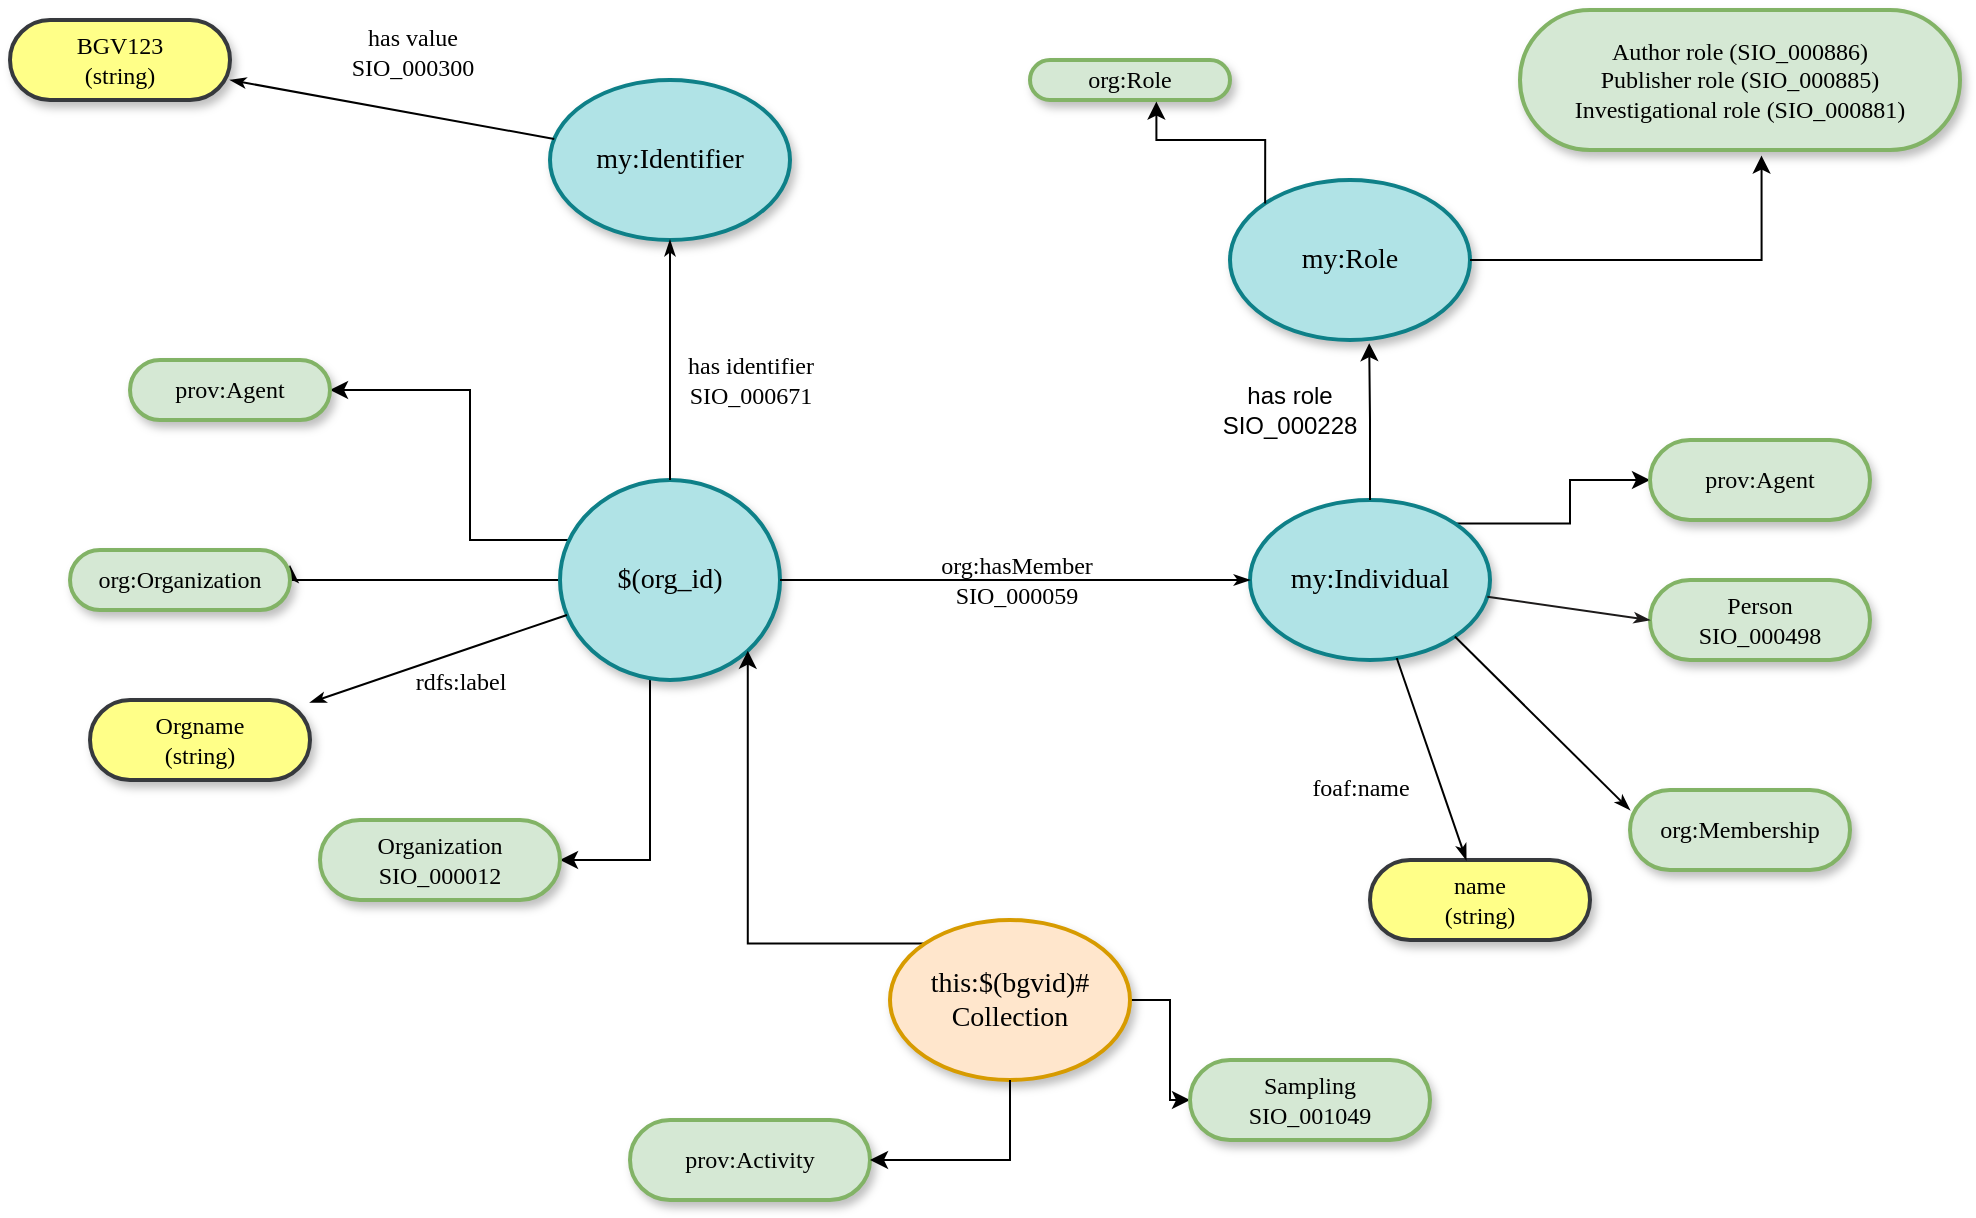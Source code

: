 <mxfile scale="1" border="0" version="24.2.5" type="device">
  <diagram name="Page-1" id="ad52d381-51e7-2e0d-a935-2d0ddd2fd229">
    <mxGraphModel dx="1050" dy="629" grid="1" gridSize="10" guides="1" tooltips="1" connect="1" arrows="1" fold="1" page="1" pageScale="1" pageWidth="1100" pageHeight="850" background="none" math="0" shadow="0">
      <root>
        <mxCell id="0" />
        <mxCell id="1" parent="0" />
        <mxCell id="2c924340bb9dbf6c-1" value="&lt;span&gt;BGV123&lt;/span&gt;&lt;div&gt;&lt;span&gt;(string)&lt;/span&gt;&lt;/div&gt;" style="whiteSpace=wrap;html=1;rounded=1;shadow=1;comic=0;labelBackgroundColor=none;strokeWidth=2;fontFamily=Verdana;fontSize=12;align=center;arcSize=50;fillColor=#ffff88;strokeColor=#36393d;" parent="1" vertex="1">
          <mxGeometry x="60" y="40" width="110" height="40" as="geometry" />
        </mxCell>
        <mxCell id="2c924340bb9dbf6c-2" value="&lt;font style=&quot;font-size: 14px;&quot;&gt;my:Identifier&lt;/font&gt;" style="ellipse;whiteSpace=wrap;html=1;rounded=1;shadow=1;comic=0;labelBackgroundColor=none;strokeWidth=2;fontFamily=Verdana;fontSize=12;align=center;fillColor=#b0e3e6;strokeColor=#0e8088;" parent="1" vertex="1">
          <mxGeometry x="330" y="70" width="120" height="80" as="geometry" />
        </mxCell>
        <mxCell id="2c924340bb9dbf6c-3" value="&lt;span&gt;&lt;font style=&quot;font-size: 14px;&quot;&gt;my:Role&lt;/font&gt;&lt;/span&gt;" style="ellipse;whiteSpace=wrap;html=1;rounded=1;shadow=1;comic=0;labelBackgroundColor=none;strokeWidth=2;fontFamily=Verdana;fontSize=12;align=center;fillColor=#b0e3e6;strokeColor=#0e8088;" parent="1" vertex="1">
          <mxGeometry x="670" y="120" width="120" height="80" as="geometry" />
        </mxCell>
        <mxCell id="qhhZF5nLOxmZ0tWzn2sf-5" value="" style="edgeStyle=orthogonalEdgeStyle;rounded=0;orthogonalLoop=1;jettySize=auto;html=1;" parent="1" source="2c924340bb9dbf6c-4" target="2c924340bb9dbf6c-55" edge="1">
          <mxGeometry relative="1" as="geometry">
            <Array as="points">
              <mxPoint x="290" y="300" />
              <mxPoint x="290" y="225" />
            </Array>
          </mxGeometry>
        </mxCell>
        <mxCell id="qhhZF5nLOxmZ0tWzn2sf-10" style="edgeStyle=orthogonalEdgeStyle;rounded=0;orthogonalLoop=1;jettySize=auto;html=1;entryX=1;entryY=0.25;entryDx=0;entryDy=0;exitX=0.08;exitY=0.762;exitDx=0;exitDy=0;exitPerimeter=0;" parent="1" source="2c924340bb9dbf6c-4" target="2c924340bb9dbf6c-68" edge="1">
          <mxGeometry relative="1" as="geometry">
            <Array as="points">
              <mxPoint x="349" y="320" />
              <mxPoint x="240" y="320" />
            </Array>
          </mxGeometry>
        </mxCell>
        <mxCell id="qhhZF5nLOxmZ0tWzn2sf-11" style="edgeStyle=orthogonalEdgeStyle;rounded=0;orthogonalLoop=1;jettySize=auto;html=1;exitX=0.5;exitY=1;exitDx=0;exitDy=0;" parent="1" source="2c924340bb9dbf6c-4" target="qhhZF5nLOxmZ0tWzn2sf-8" edge="1">
          <mxGeometry relative="1" as="geometry">
            <Array as="points">
              <mxPoint x="380" y="330" />
            </Array>
          </mxGeometry>
        </mxCell>
        <mxCell id="2c924340bb9dbf6c-4" value="&lt;font style=&quot;font-size: 14px;&quot;&gt;$(org_id)&lt;/font&gt;" style="ellipse;whiteSpace=wrap;html=1;rounded=1;shadow=1;comic=0;labelBackgroundColor=none;strokeWidth=2;fontFamily=Verdana;fontSize=12;align=center;fillColor=#b0e3e6;strokeColor=#0e8088;" parent="1" vertex="1">
          <mxGeometry x="335" y="270" width="110" height="100" as="geometry" />
        </mxCell>
        <mxCell id="qhhZF5nLOxmZ0tWzn2sf-14" style="edgeStyle=orthogonalEdgeStyle;rounded=0;orthogonalLoop=1;jettySize=auto;html=1;exitX=1;exitY=0;exitDx=0;exitDy=0;entryX=0;entryY=0.5;entryDx=0;entryDy=0;" parent="1" source="2c924340bb9dbf6c-5" target="2c924340bb9dbf6c-17" edge="1">
          <mxGeometry relative="1" as="geometry" />
        </mxCell>
        <mxCell id="2c924340bb9dbf6c-5" value="&lt;span&gt;&lt;font style=&quot;font-size: 14px;&quot;&gt;my:Individual&lt;/font&gt;&lt;/span&gt;" style="ellipse;whiteSpace=wrap;html=1;rounded=1;shadow=1;comic=0;labelBackgroundColor=none;strokeWidth=2;fontFamily=Verdana;fontSize=12;align=center;fillColor=#b0e3e6;strokeColor=#0e8088;" parent="1" vertex="1">
          <mxGeometry x="680" y="280" width="120" height="80" as="geometry" />
        </mxCell>
        <mxCell id="2c924340bb9dbf6c-11" value="&lt;span&gt;org:Role&lt;/span&gt;" style="whiteSpace=wrap;html=1;rounded=1;shadow=1;comic=0;labelBackgroundColor=none;strokeWidth=2;fontFamily=Verdana;fontSize=12;align=center;arcSize=50;fillColor=#d5e8d4;strokeColor=#82b366;" parent="1" vertex="1">
          <mxGeometry x="570" y="60" width="100" height="20" as="geometry" />
        </mxCell>
        <mxCell id="2c924340bb9dbf6c-14" value="&lt;span&gt;Author role (SIO_000886)&lt;/span&gt;&lt;div&gt;&lt;span&gt;Publisher role (SIO_000885)&lt;/span&gt;&lt;/div&gt;&lt;div&gt;&lt;span&gt;Investigational role (SIO_000881)&lt;/span&gt;&lt;/div&gt;" style="whiteSpace=wrap;html=1;rounded=1;shadow=1;comic=0;labelBackgroundColor=none;strokeWidth=2;fontFamily=Verdana;fontSize=12;align=center;arcSize=50;fillColor=#d5e8d4;strokeColor=#82b366;" parent="1" vertex="1">
          <mxGeometry x="815" y="35" width="220" height="70" as="geometry" />
        </mxCell>
        <mxCell id="2c924340bb9dbf6c-17" value="&lt;span&gt;prov:Agent&lt;/span&gt;" style="whiteSpace=wrap;html=1;rounded=1;shadow=1;comic=0;labelBackgroundColor=none;strokeWidth=2;fontFamily=Verdana;fontSize=12;align=center;arcSize=50;fillColor=#d5e8d4;strokeColor=#82b366;" parent="1" vertex="1">
          <mxGeometry x="880" y="250" width="110" height="40" as="geometry" />
        </mxCell>
        <mxCell id="2c924340bb9dbf6c-18" value="&lt;span&gt;Person&lt;/span&gt;&lt;div&gt;&lt;span&gt;SIO_000498&lt;/span&gt;&lt;/div&gt;" style="whiteSpace=wrap;html=1;rounded=1;shadow=1;comic=0;labelBackgroundColor=none;strokeWidth=2;fontFamily=Verdana;fontSize=12;align=center;arcSize=50;fillColor=#d5e8d4;strokeColor=#82b366;" parent="1" vertex="1">
          <mxGeometry x="880" y="320" width="110" height="40" as="geometry" />
        </mxCell>
        <mxCell id="2c924340bb9dbf6c-22" value="&lt;span&gt;org:Membership&lt;/span&gt;" style="whiteSpace=wrap;html=1;rounded=1;shadow=1;comic=0;labelBackgroundColor=none;strokeWidth=2;fontFamily=Verdana;fontSize=12;align=center;arcSize=50;fillColor=#d5e8d4;strokeColor=#82b366;" parent="1" vertex="1">
          <mxGeometry x="870" y="425" width="110" height="40" as="geometry" />
        </mxCell>
        <mxCell id="2c924340bb9dbf6c-28" value="has value&lt;div&gt;SIO_000300&lt;/div&gt;" style="edgeStyle=none;rounded=1;html=1;labelBackgroundColor=none;startArrow=none;startFill=0;startSize=5;endArrow=classicThin;endFill=1;endSize=5;jettySize=auto;orthogonalLoop=1;strokeColor=#000000;strokeWidth=1;fontFamily=Verdana;fontSize=12" parent="1" source="2c924340bb9dbf6c-2" target="2c924340bb9dbf6c-1" edge="1">
          <mxGeometry x="-0.052" y="-30" relative="1" as="geometry">
            <mxPoint as="offset" />
          </mxGeometry>
        </mxCell>
        <mxCell id="2c924340bb9dbf6c-31" value="has identifier&lt;div&gt;SIO_000671&lt;/div&gt;" style="edgeStyle=none;rounded=1;html=1;labelBackgroundColor=none;startArrow=none;startFill=0;startSize=5;endArrow=classicThin;endFill=1;endSize=5;jettySize=auto;orthogonalLoop=1;strokeColor=#000000;strokeWidth=1;fontFamily=Verdana;fontSize=12" parent="1" source="2c924340bb9dbf6c-4" target="2c924340bb9dbf6c-2" edge="1">
          <mxGeometry x="-0.167" y="-40" relative="1" as="geometry">
            <mxPoint as="offset" />
          </mxGeometry>
        </mxCell>
        <mxCell id="2c924340bb9dbf6c-33" value="org:hasMember&lt;div&gt;SIO_000059&lt;/div&gt;" style="edgeStyle=none;rounded=1;html=1;labelBackgroundColor=none;startArrow=none;startFill=0;startSize=5;endArrow=classicThin;endFill=1;endSize=5;jettySize=auto;orthogonalLoop=1;strokeColor=#000000;strokeWidth=1;fontFamily=Verdana;fontSize=12" parent="1" source="2c924340bb9dbf6c-4" target="2c924340bb9dbf6c-5" edge="1">
          <mxGeometry relative="1" as="geometry" />
        </mxCell>
        <mxCell id="2c924340bb9dbf6c-36" value="" style="edgeStyle=none;rounded=1;html=1;labelBackgroundColor=none;startArrow=none;startFill=0;startSize=5;endArrow=classicThin;endFill=1;endSize=5;jettySize=auto;orthogonalLoop=1;strokeColor=#1d1b1b;strokeWidth=1;fontFamily=Verdana;fontSize=12;entryX=0;entryY=0.5;entryDx=0;entryDy=0;" parent="1" source="2c924340bb9dbf6c-5" target="2c924340bb9dbf6c-18" edge="1">
          <mxGeometry relative="1" as="geometry">
            <mxPoint x="810.207" y="453.322" as="targetPoint" />
          </mxGeometry>
        </mxCell>
        <mxCell id="2c924340bb9dbf6c-39" value="" style="edgeStyle=none;rounded=1;html=1;labelBackgroundColor=none;startArrow=none;startFill=0;startSize=5;endArrow=classicThin;endFill=1;endSize=5;jettySize=auto;orthogonalLoop=1;strokeColor=#000000;strokeWidth=1;fontFamily=Verdana;fontSize=12;exitX=1;exitY=1;exitDx=0;exitDy=0;entryX=0;entryY=0.25;entryDx=0;entryDy=0;" parent="1" source="2c924340bb9dbf6c-5" target="2c924340bb9dbf6c-22" edge="1">
          <mxGeometry relative="1" as="geometry">
            <mxPoint x="866.732" y="489.941" as="sourcePoint" />
          </mxGeometry>
        </mxCell>
        <mxCell id="2c924340bb9dbf6c-55" value="&lt;span&gt;prov:Agent&lt;/span&gt;" style="whiteSpace=wrap;html=1;rounded=1;shadow=1;comic=0;labelBackgroundColor=none;strokeWidth=2;fontFamily=Verdana;fontSize=12;align=center;arcSize=50;fillColor=#d5e8d4;strokeColor=#82b366;" parent="1" vertex="1">
          <mxGeometry x="120" y="210" width="100" height="30" as="geometry" />
        </mxCell>
        <mxCell id="2c924340bb9dbf6c-58" value="name&lt;div&gt;(string)&lt;/div&gt;" style="whiteSpace=wrap;html=1;rounded=1;shadow=1;comic=0;labelBackgroundColor=none;strokeWidth=2;fontFamily=Verdana;fontSize=12;align=center;arcSize=50;fillColor=#ffff88;strokeColor=#36393d;" parent="1" vertex="1">
          <mxGeometry x="740" y="460" width="110" height="40" as="geometry" />
        </mxCell>
        <mxCell id="2c924340bb9dbf6c-60" value="&lt;span&gt;Orgname&lt;/span&gt;&lt;div&gt;&lt;span&gt;(string)&lt;/span&gt;&lt;/div&gt;" style="whiteSpace=wrap;html=1;rounded=1;shadow=1;comic=0;labelBackgroundColor=none;strokeWidth=2;fontFamily=Verdana;fontSize=12;align=center;arcSize=50;fillColor=#ffff88;strokeColor=#36393d;" parent="1" vertex="1">
          <mxGeometry x="100" y="380" width="110" height="40" as="geometry" />
        </mxCell>
        <mxCell id="2c924340bb9dbf6c-68" value="&lt;span&gt;org:Organization&lt;/span&gt;" style="whiteSpace=wrap;html=1;rounded=1;shadow=1;comic=0;labelBackgroundColor=none;strokeWidth=2;fontFamily=Verdana;fontSize=12;align=center;arcSize=50;fillColor=#d5e8d4;strokeColor=#82b366;" parent="1" vertex="1">
          <mxGeometry x="90" y="305" width="110" height="30" as="geometry" />
        </mxCell>
        <mxCell id="2c924340bb9dbf6c-76" value="rdfs:label" style="edgeStyle=none;rounded=1;html=1;labelBackgroundColor=none;startArrow=none;startFill=0;startSize=5;endArrow=classicThin;endFill=1;endSize=5;jettySize=auto;orthogonalLoop=1;strokeColor=#000000;strokeWidth=1;fontFamily=Verdana;fontSize=12" parent="1" source="2c924340bb9dbf6c-4" target="2c924340bb9dbf6c-60" edge="1">
          <mxGeometry x="-0.098" y="15" relative="1" as="geometry">
            <mxPoint x="-1" as="offset" />
          </mxGeometry>
        </mxCell>
        <mxCell id="2c924340bb9dbf6c-77" value="foaf:name" style="edgeStyle=none;rounded=1;html=1;labelBackgroundColor=none;startArrow=none;startFill=0;startSize=5;endArrow=classicThin;endFill=1;endSize=5;jettySize=auto;orthogonalLoop=1;strokeColor=#000000;strokeWidth=1;fontFamily=Verdana;fontSize=12" parent="1" source="2c924340bb9dbf6c-5" target="2c924340bb9dbf6c-58" edge="1">
          <mxGeometry x="0.04" y="-38" relative="1" as="geometry">
            <mxPoint as="offset" />
          </mxGeometry>
        </mxCell>
        <mxCell id="qhhZF5nLOxmZ0tWzn2sf-8" value="&lt;span&gt;Organization&lt;/span&gt;&lt;div&gt;&lt;span&gt;SIO_000012&lt;/span&gt;&lt;/div&gt;" style="whiteSpace=wrap;html=1;rounded=1;shadow=1;comic=0;labelBackgroundColor=none;strokeWidth=2;fontFamily=Verdana;fontSize=12;align=center;arcSize=50;fillColor=#d5e8d4;strokeColor=#82b366;" parent="1" vertex="1">
          <mxGeometry x="215" y="440" width="120" height="40" as="geometry" />
        </mxCell>
        <mxCell id="qhhZF5nLOxmZ0tWzn2sf-17" style="edgeStyle=orthogonalEdgeStyle;rounded=0;orthogonalLoop=1;jettySize=auto;html=1;exitX=1;exitY=0.5;exitDx=0;exitDy=0;entryX=0;entryY=0.5;entryDx=0;entryDy=0;" parent="1" source="qhhZF5nLOxmZ0tWzn2sf-15" target="qhhZF5nLOxmZ0tWzn2sf-18" edge="1">
          <mxGeometry relative="1" as="geometry">
            <mxPoint x="700" y="530" as="targetPoint" />
          </mxGeometry>
        </mxCell>
        <mxCell id="qhhZF5nLOxmZ0tWzn2sf-23" style="edgeStyle=orthogonalEdgeStyle;rounded=0;orthogonalLoop=1;jettySize=auto;html=1;exitX=0;exitY=0;exitDx=0;exitDy=0;entryX=1;entryY=1;entryDx=0;entryDy=0;" parent="1" source="qhhZF5nLOxmZ0tWzn2sf-15" target="2c924340bb9dbf6c-4" edge="1">
          <mxGeometry relative="1" as="geometry" />
        </mxCell>
        <mxCell id="qhhZF5nLOxmZ0tWzn2sf-15" value="&lt;font style=&quot;font-size: 14px;&quot;&gt;this:$(bgvid)#&lt;/font&gt;&lt;div style=&quot;font-size: 14px;&quot;&gt;&lt;font style=&quot;font-size: 14px;&quot;&gt;Collection&lt;/font&gt;&lt;/div&gt;" style="ellipse;whiteSpace=wrap;html=1;rounded=1;shadow=1;comic=0;labelBackgroundColor=none;strokeWidth=2;fontFamily=Verdana;fontSize=12;align=center;fillColor=#ffe6cc;strokeColor=#d79b00;" parent="1" vertex="1">
          <mxGeometry x="500" y="490" width="120" height="80" as="geometry" />
        </mxCell>
        <mxCell id="qhhZF5nLOxmZ0tWzn2sf-18" value="&lt;span&gt;Sampling&lt;/span&gt;&lt;div&gt;&lt;span&gt;SIO_001049&lt;/span&gt;&lt;/div&gt;" style="whiteSpace=wrap;html=1;rounded=1;shadow=1;comic=0;labelBackgroundColor=none;strokeWidth=2;fontFamily=Verdana;fontSize=12;align=center;arcSize=50;fillColor=#d5e8d4;strokeColor=#82b366;" parent="1" vertex="1">
          <mxGeometry x="650" y="560" width="120" height="40" as="geometry" />
        </mxCell>
        <mxCell id="qhhZF5nLOxmZ0tWzn2sf-19" value="prov:Activity" style="whiteSpace=wrap;html=1;rounded=1;shadow=1;comic=0;labelBackgroundColor=none;strokeWidth=2;fontFamily=Verdana;fontSize=12;align=center;arcSize=50;fillColor=#d5e8d4;strokeColor=#82b366;" parent="1" vertex="1">
          <mxGeometry x="370" y="590" width="120" height="40" as="geometry" />
        </mxCell>
        <mxCell id="qhhZF5nLOxmZ0tWzn2sf-22" style="edgeStyle=orthogonalEdgeStyle;rounded=0;orthogonalLoop=1;jettySize=auto;html=1;exitX=0.5;exitY=1;exitDx=0;exitDy=0;entryX=1;entryY=0.5;entryDx=0;entryDy=0;" parent="1" source="qhhZF5nLOxmZ0tWzn2sf-15" target="qhhZF5nLOxmZ0tWzn2sf-19" edge="1">
          <mxGeometry relative="1" as="geometry">
            <mxPoint x="720" y="540" as="targetPoint" />
            <mxPoint x="630" y="540" as="sourcePoint" />
          </mxGeometry>
        </mxCell>
        <mxCell id="qhhZF5nLOxmZ0tWzn2sf-25" style="edgeStyle=orthogonalEdgeStyle;rounded=0;orthogonalLoop=1;jettySize=auto;html=1;exitX=0;exitY=0;exitDx=0;exitDy=0;entryX=0.632;entryY=1.04;entryDx=0;entryDy=0;entryPerimeter=0;" parent="1" source="2c924340bb9dbf6c-3" target="2c924340bb9dbf6c-11" edge="1">
          <mxGeometry relative="1" as="geometry" />
        </mxCell>
        <mxCell id="qhhZF5nLOxmZ0tWzn2sf-26" style="edgeStyle=orthogonalEdgeStyle;rounded=0;orthogonalLoop=1;jettySize=auto;html=1;entryX=0.549;entryY=1.04;entryDx=0;entryDy=0;entryPerimeter=0;" parent="1" source="2c924340bb9dbf6c-3" target="2c924340bb9dbf6c-14" edge="1">
          <mxGeometry relative="1" as="geometry" />
        </mxCell>
        <mxCell id="qhhZF5nLOxmZ0tWzn2sf-27" style="edgeStyle=orthogonalEdgeStyle;rounded=0;orthogonalLoop=1;jettySize=auto;html=1;exitX=0.5;exitY=0;exitDx=0;exitDy=0;entryX=0.58;entryY=1.02;entryDx=0;entryDy=0;entryPerimeter=0;" parent="1" source="2c924340bb9dbf6c-5" target="2c924340bb9dbf6c-3" edge="1">
          <mxGeometry relative="1" as="geometry" />
        </mxCell>
        <mxCell id="P2Jv9qDEb4xhYQCr8fpp-1" value="has role&lt;div&gt;SIO_000228&lt;/div&gt;" style="text;strokeColor=none;align=center;fillColor=none;html=1;verticalAlign=middle;whiteSpace=wrap;rounded=0;" vertex="1" parent="1">
          <mxGeometry x="670" y="220" width="60" height="30" as="geometry" />
        </mxCell>
      </root>
    </mxGraphModel>
  </diagram>
</mxfile>
